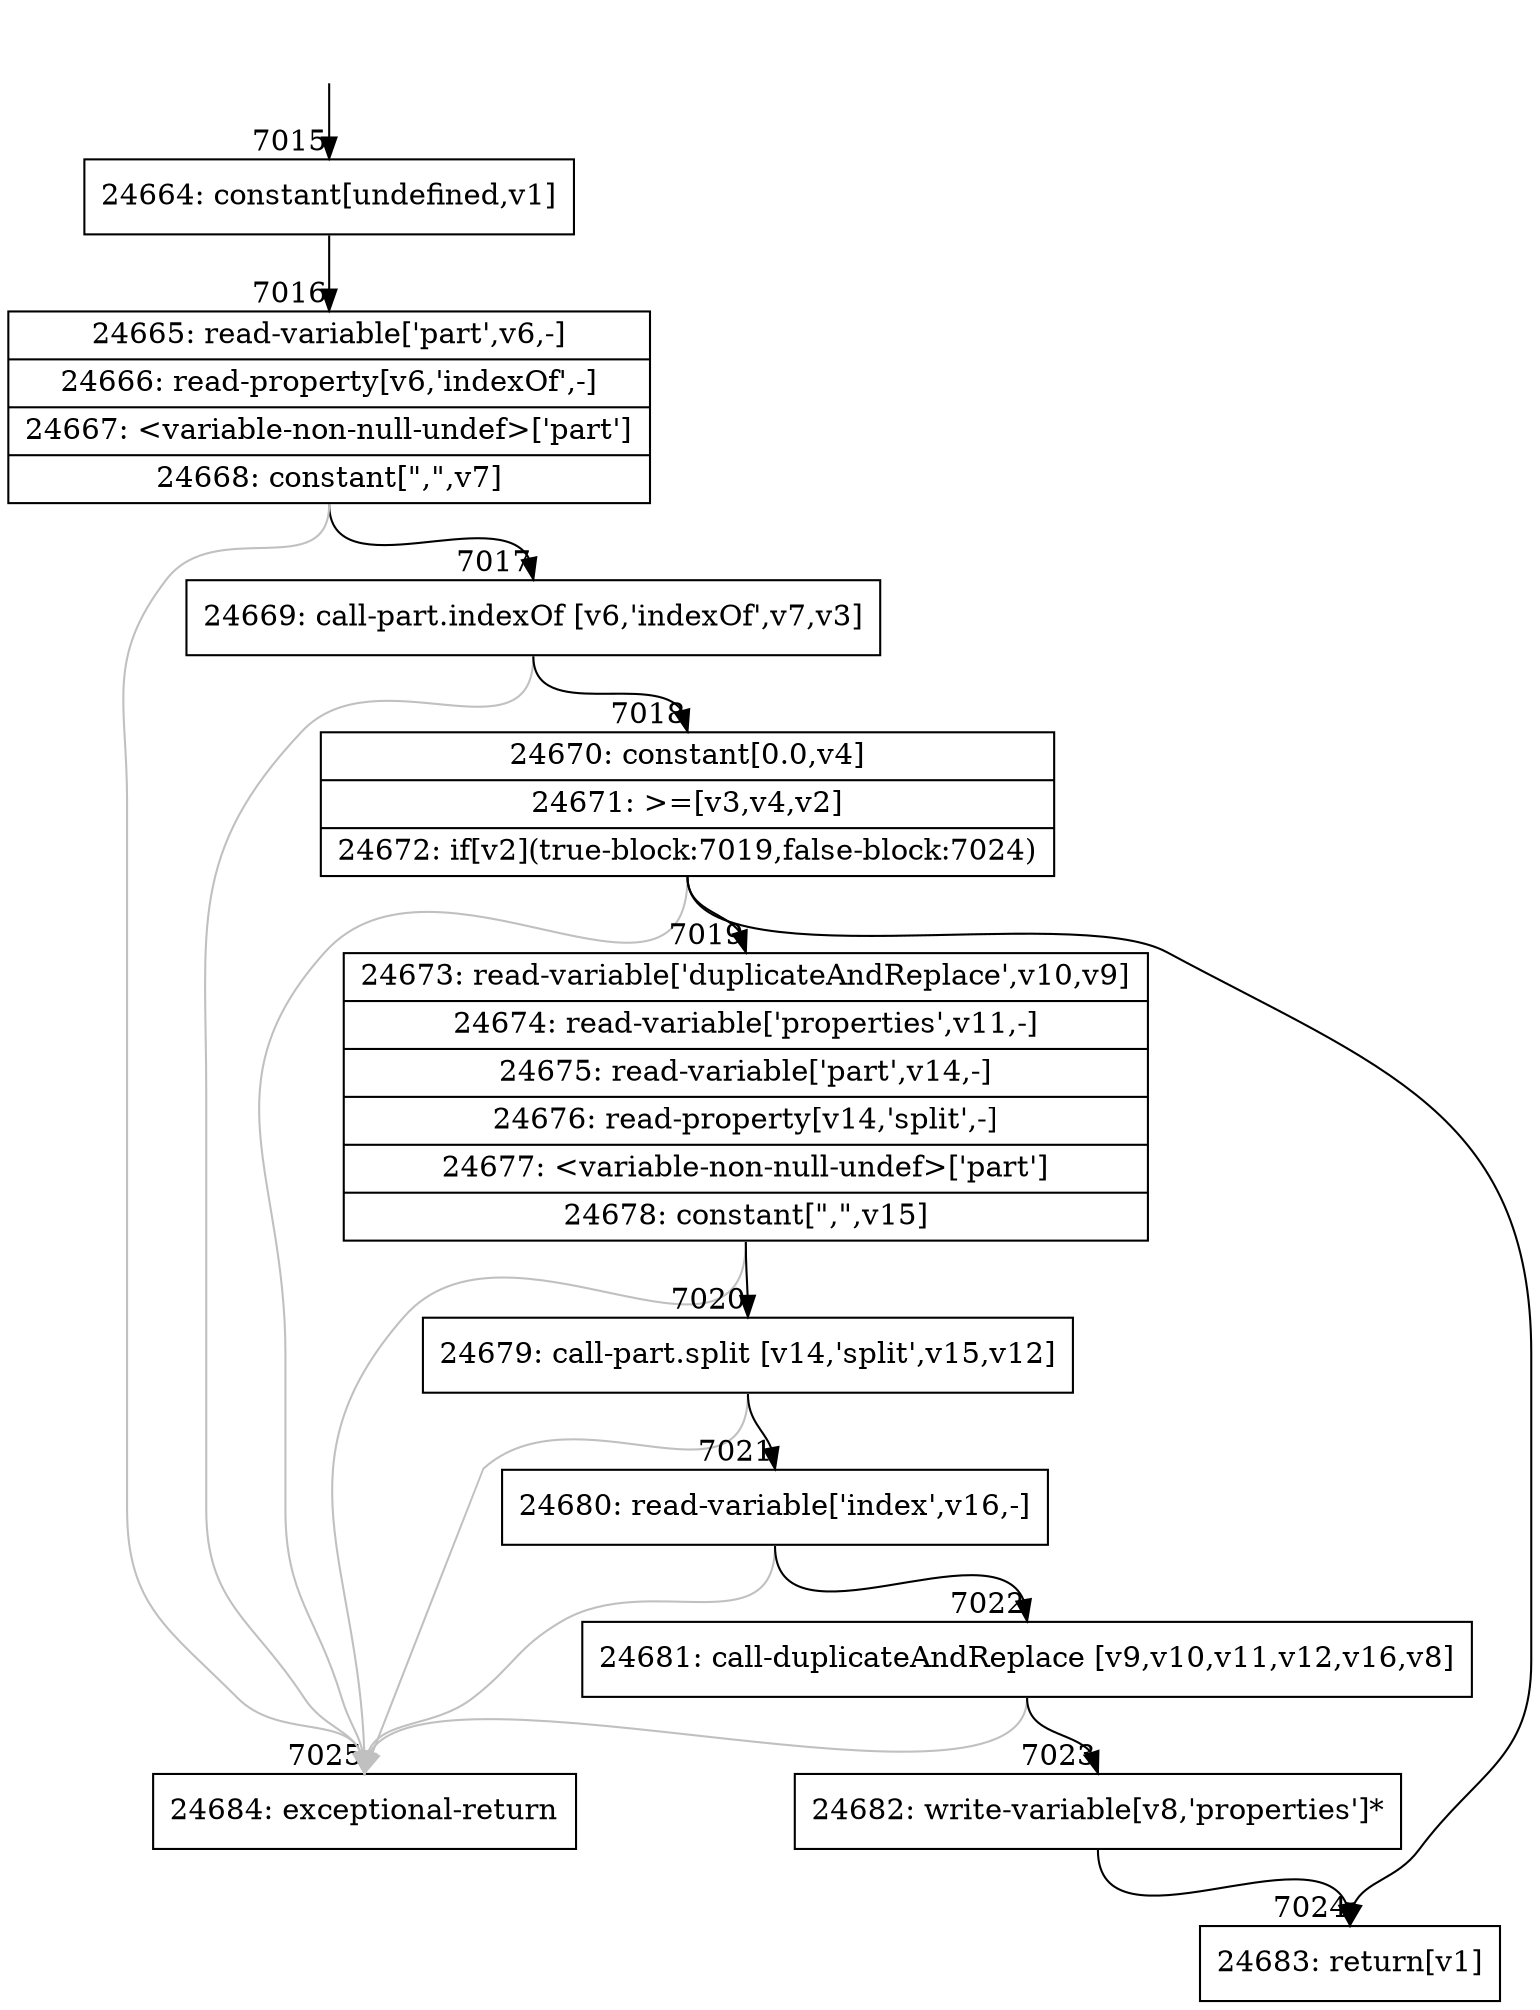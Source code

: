 digraph {
rankdir="TD"
BB_entry579[shape=none,label=""];
BB_entry579 -> BB7015 [tailport=s, headport=n, headlabel="    7015"]
BB7015 [shape=record label="{24664: constant[undefined,v1]}" ] 
BB7015 -> BB7016 [tailport=s, headport=n, headlabel="      7016"]
BB7016 [shape=record label="{24665: read-variable['part',v6,-]|24666: read-property[v6,'indexOf',-]|24667: \<variable-non-null-undef\>['part']|24668: constant[\",\",v7]}" ] 
BB7016 -> BB7017 [tailport=s, headport=n, headlabel="      7017"]
BB7016 -> BB7025 [tailport=s, headport=n, color=gray, headlabel="      7025"]
BB7017 [shape=record label="{24669: call-part.indexOf [v6,'indexOf',v7,v3]}" ] 
BB7017 -> BB7018 [tailport=s, headport=n, headlabel="      7018"]
BB7017 -> BB7025 [tailport=s, headport=n, color=gray]
BB7018 [shape=record label="{24670: constant[0.0,v4]|24671: \>=[v3,v4,v2]|24672: if[v2](true-block:7019,false-block:7024)}" ] 
BB7018 -> BB7019 [tailport=s, headport=n, headlabel="      7019"]
BB7018 -> BB7024 [tailport=s, headport=n, headlabel="      7024"]
BB7018 -> BB7025 [tailport=s, headport=n, color=gray]
BB7019 [shape=record label="{24673: read-variable['duplicateAndReplace',v10,v9]|24674: read-variable['properties',v11,-]|24675: read-variable['part',v14,-]|24676: read-property[v14,'split',-]|24677: \<variable-non-null-undef\>['part']|24678: constant[\",\",v15]}" ] 
BB7019 -> BB7020 [tailport=s, headport=n, headlabel="      7020"]
BB7019 -> BB7025 [tailport=s, headport=n, color=gray]
BB7020 [shape=record label="{24679: call-part.split [v14,'split',v15,v12]}" ] 
BB7020 -> BB7021 [tailport=s, headport=n, headlabel="      7021"]
BB7020 -> BB7025 [tailport=s, headport=n, color=gray]
BB7021 [shape=record label="{24680: read-variable['index',v16,-]}" ] 
BB7021 -> BB7022 [tailport=s, headport=n, headlabel="      7022"]
BB7021 -> BB7025 [tailport=s, headport=n, color=gray]
BB7022 [shape=record label="{24681: call-duplicateAndReplace [v9,v10,v11,v12,v16,v8]}" ] 
BB7022 -> BB7023 [tailport=s, headport=n, headlabel="      7023"]
BB7022 -> BB7025 [tailport=s, headport=n, color=gray]
BB7023 [shape=record label="{24682: write-variable[v8,'properties']*}" ] 
BB7023 -> BB7024 [tailport=s, headport=n]
BB7024 [shape=record label="{24683: return[v1]}" ] 
BB7025 [shape=record label="{24684: exceptional-return}" ] 
//#$~ 13049
}
